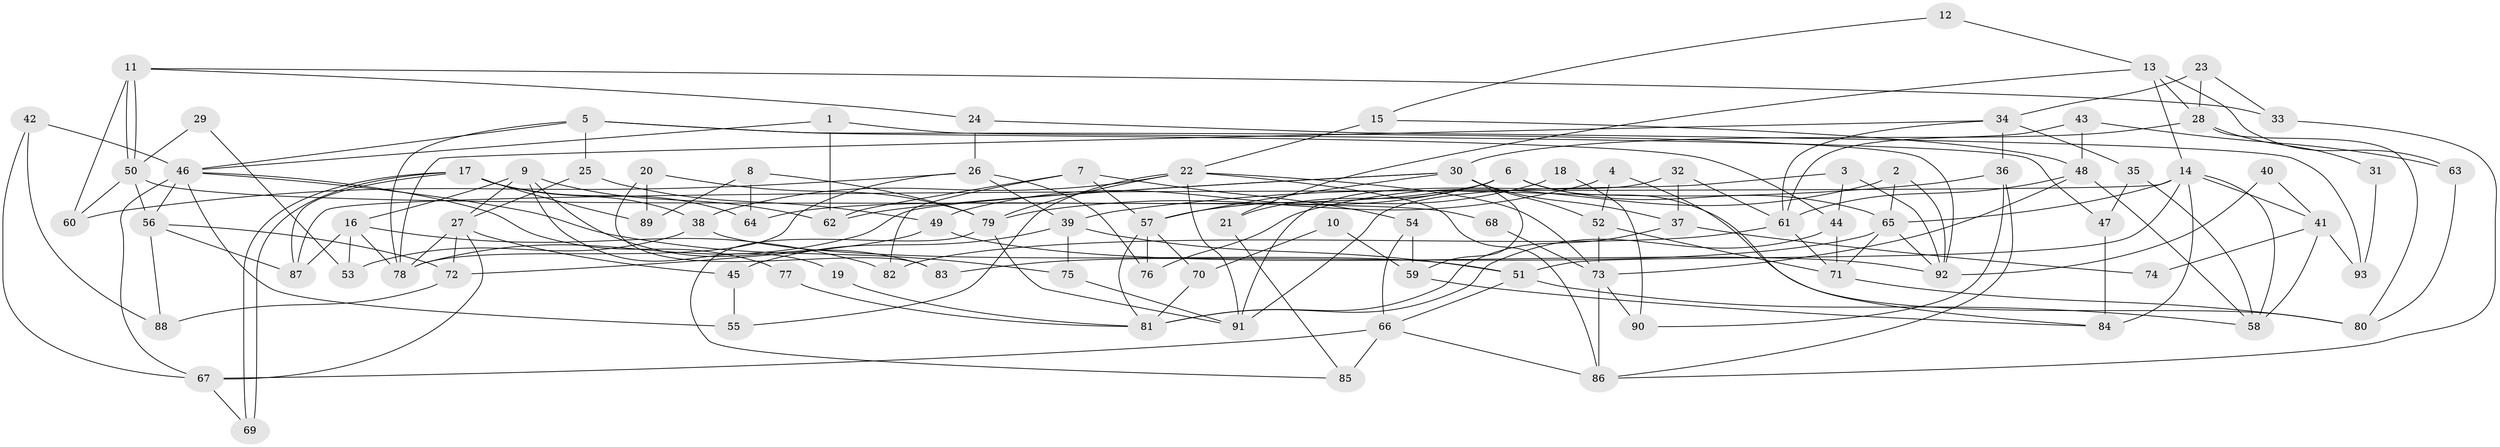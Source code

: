 // Generated by graph-tools (version 1.1) at 2025/51/03/09/25 04:51:06]
// undirected, 93 vertices, 186 edges
graph export_dot {
graph [start="1"]
  node [color=gray90,style=filled];
  1;
  2;
  3;
  4;
  5;
  6;
  7;
  8;
  9;
  10;
  11;
  12;
  13;
  14;
  15;
  16;
  17;
  18;
  19;
  20;
  21;
  22;
  23;
  24;
  25;
  26;
  27;
  28;
  29;
  30;
  31;
  32;
  33;
  34;
  35;
  36;
  37;
  38;
  39;
  40;
  41;
  42;
  43;
  44;
  45;
  46;
  47;
  48;
  49;
  50;
  51;
  52;
  53;
  54;
  55;
  56;
  57;
  58;
  59;
  60;
  61;
  62;
  63;
  64;
  65;
  66;
  67;
  68;
  69;
  70;
  71;
  72;
  73;
  74;
  75;
  76;
  77;
  78;
  79;
  80;
  81;
  82;
  83;
  84;
  85;
  86;
  87;
  88;
  89;
  90;
  91;
  92;
  93;
  1 -- 46;
  1 -- 47;
  1 -- 62;
  2 -- 92;
  2 -- 65;
  2 -- 76;
  3 -- 44;
  3 -- 91;
  3 -- 92;
  4 -- 79;
  4 -- 52;
  4 -- 84;
  5 -- 46;
  5 -- 92;
  5 -- 25;
  5 -- 44;
  5 -- 78;
  6 -- 49;
  6 -- 65;
  6 -- 21;
  6 -- 64;
  6 -- 80;
  7 -- 82;
  7 -- 54;
  7 -- 57;
  7 -- 62;
  8 -- 79;
  8 -- 64;
  8 -- 89;
  9 -- 62;
  9 -- 27;
  9 -- 16;
  9 -- 19;
  9 -- 83;
  10 -- 59;
  10 -- 70;
  11 -- 60;
  11 -- 50;
  11 -- 50;
  11 -- 24;
  11 -- 33;
  12 -- 13;
  12 -- 15;
  13 -- 14;
  13 -- 28;
  13 -- 21;
  13 -- 63;
  14 -- 87;
  14 -- 58;
  14 -- 41;
  14 -- 51;
  14 -- 65;
  14 -- 84;
  15 -- 22;
  15 -- 48;
  16 -- 87;
  16 -- 53;
  16 -- 78;
  16 -- 82;
  17 -- 89;
  17 -- 69;
  17 -- 69;
  17 -- 38;
  17 -- 64;
  17 -- 87;
  18 -- 57;
  18 -- 90;
  19 -- 81;
  20 -- 83;
  20 -- 79;
  20 -- 89;
  21 -- 85;
  22 -- 38;
  22 -- 91;
  22 -- 55;
  22 -- 73;
  22 -- 79;
  22 -- 86;
  23 -- 34;
  23 -- 33;
  23 -- 28;
  24 -- 26;
  24 -- 93;
  25 -- 27;
  25 -- 49;
  26 -- 78;
  26 -- 76;
  26 -- 39;
  26 -- 60;
  27 -- 72;
  27 -- 78;
  27 -- 45;
  27 -- 67;
  28 -- 30;
  28 -- 31;
  28 -- 80;
  29 -- 50;
  29 -- 53;
  30 -- 62;
  30 -- 78;
  30 -- 37;
  30 -- 52;
  30 -- 57;
  30 -- 59;
  31 -- 93;
  32 -- 37;
  32 -- 61;
  32 -- 91;
  33 -- 86;
  34 -- 78;
  34 -- 36;
  34 -- 35;
  34 -- 61;
  35 -- 58;
  35 -- 47;
  36 -- 39;
  36 -- 86;
  36 -- 90;
  37 -- 81;
  37 -- 74;
  38 -- 51;
  38 -- 53;
  39 -- 75;
  39 -- 45;
  39 -- 51;
  40 -- 92;
  40 -- 41;
  41 -- 58;
  41 -- 74;
  41 -- 93;
  42 -- 46;
  42 -- 67;
  42 -- 88;
  43 -- 61;
  43 -- 63;
  43 -- 48;
  44 -- 71;
  44 -- 81;
  45 -- 55;
  46 -- 67;
  46 -- 55;
  46 -- 56;
  46 -- 75;
  46 -- 77;
  47 -- 84;
  48 -- 61;
  48 -- 58;
  48 -- 73;
  49 -- 92;
  49 -- 72;
  50 -- 56;
  50 -- 60;
  50 -- 68;
  51 -- 58;
  51 -- 66;
  52 -- 73;
  52 -- 71;
  54 -- 66;
  54 -- 59;
  56 -- 72;
  56 -- 87;
  56 -- 88;
  57 -- 70;
  57 -- 76;
  57 -- 81;
  59 -- 84;
  61 -- 71;
  61 -- 82;
  63 -- 80;
  65 -- 71;
  65 -- 83;
  65 -- 92;
  66 -- 86;
  66 -- 67;
  66 -- 85;
  67 -- 69;
  68 -- 73;
  70 -- 81;
  71 -- 80;
  72 -- 88;
  73 -- 86;
  73 -- 90;
  75 -- 91;
  77 -- 81;
  79 -- 85;
  79 -- 91;
}
